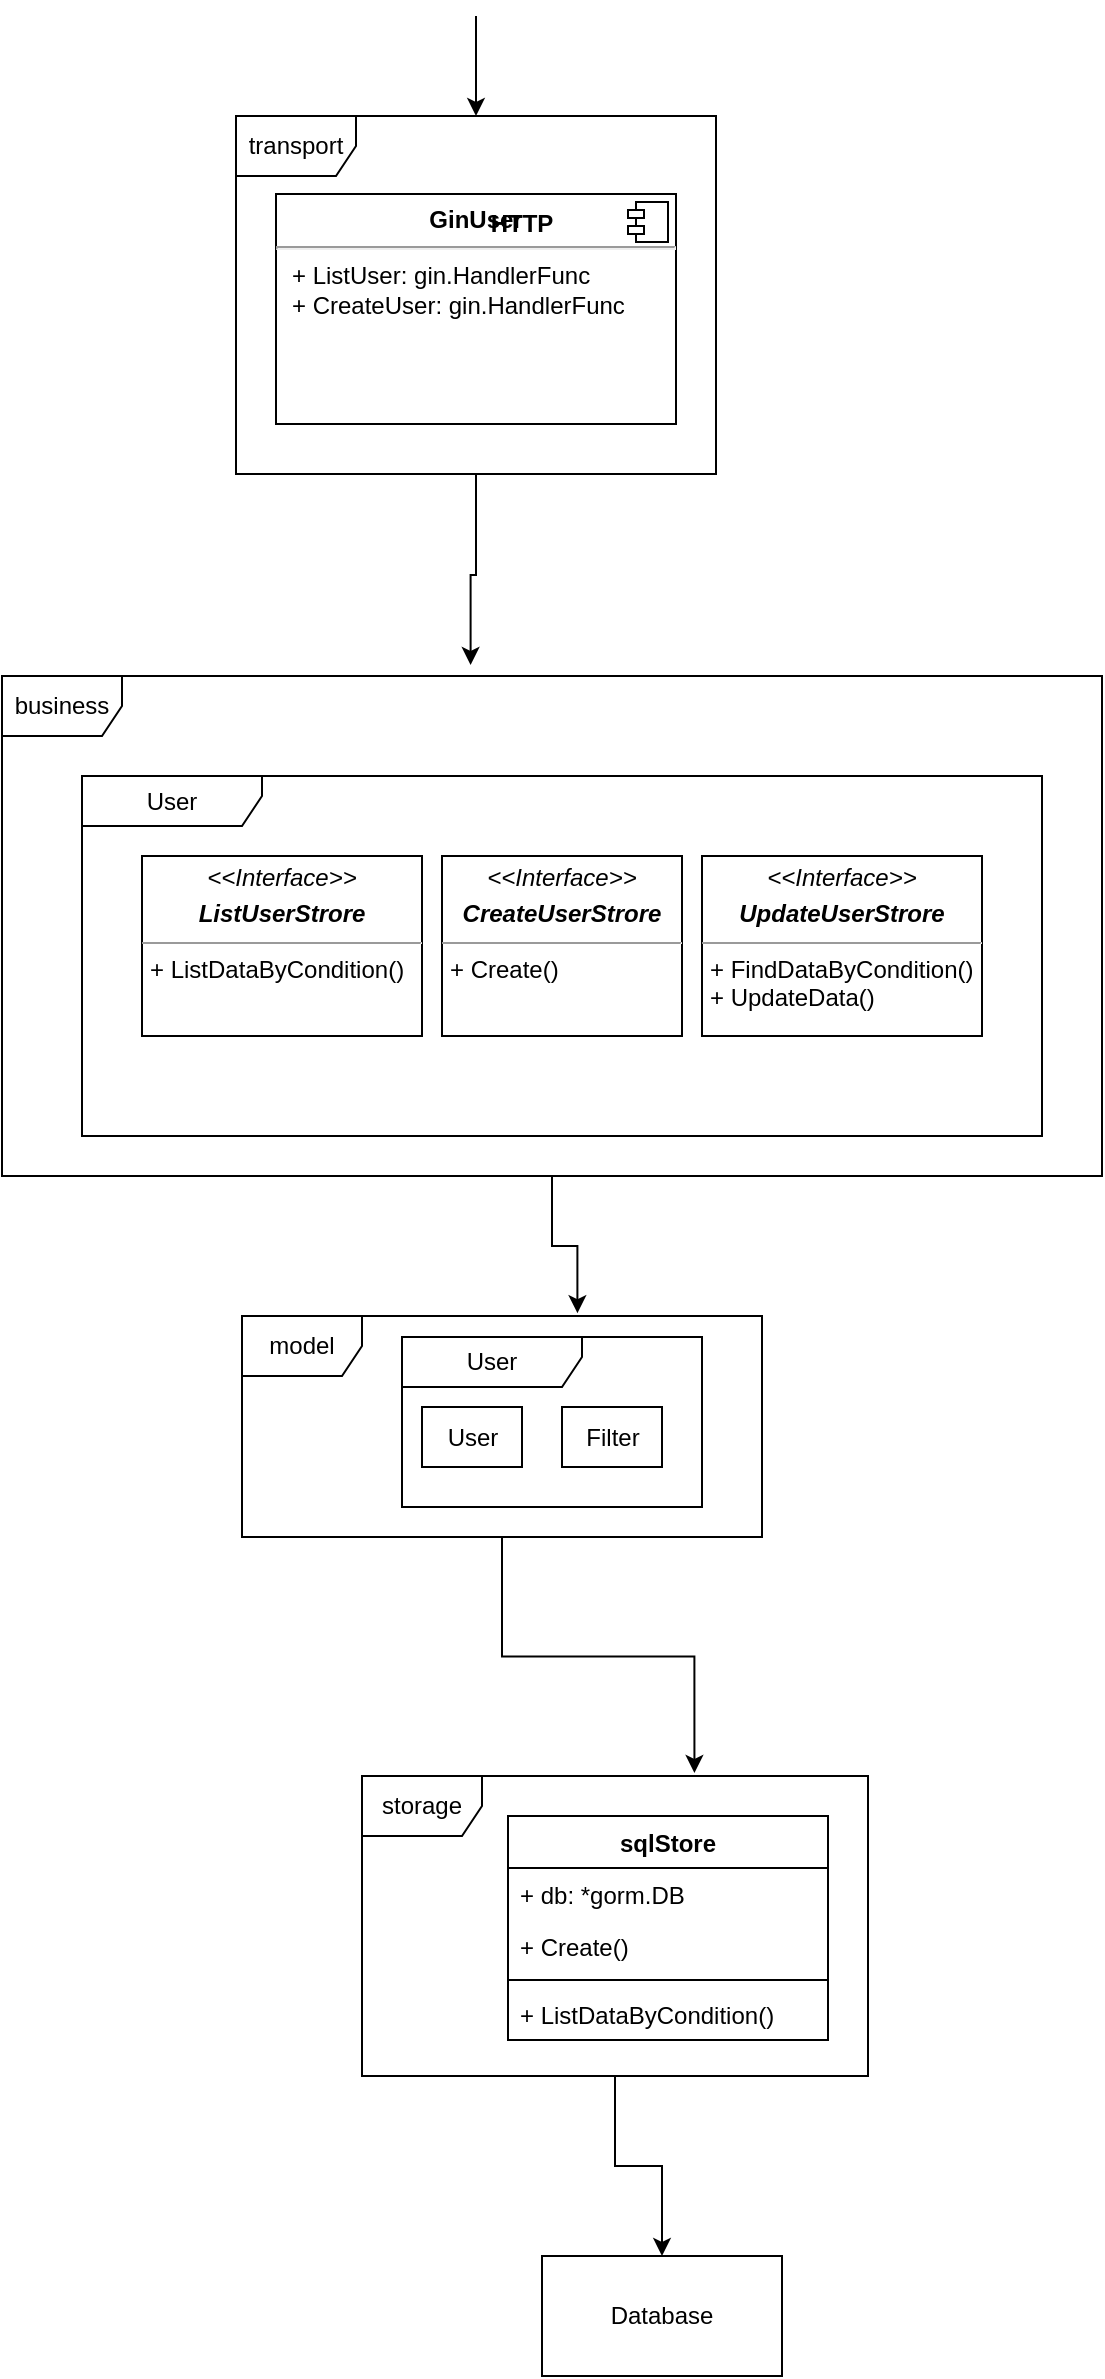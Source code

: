 <mxfile version="20.8.5" type="github">
  <diagram id="C5RBs43oDa-KdzZeNtuy" name="Page-1">
    <mxGraphModel dx="2420" dy="927" grid="1" gridSize="10" guides="1" tooltips="1" connect="1" arrows="1" fold="1" page="1" pageScale="1" pageWidth="827" pageHeight="1169" math="0" shadow="0">
      <root>
        <mxCell id="WIyWlLk6GJQsqaUBKTNV-0" />
        <mxCell id="WIyWlLk6GJQsqaUBKTNV-1" parent="WIyWlLk6GJQsqaUBKTNV-0" />
        <mxCell id="TCwCIjLNXAIV23vm3c6Q-21" value="" style="group" vertex="1" connectable="0" parent="WIyWlLk6GJQsqaUBKTNV-1">
          <mxGeometry x="70" y="690" width="260" height="110.5" as="geometry" />
        </mxCell>
        <mxCell id="TCwCIjLNXAIV23vm3c6Q-2" value="model" style="shape=umlFrame;whiteSpace=wrap;html=1;" vertex="1" parent="TCwCIjLNXAIV23vm3c6Q-21">
          <mxGeometry width="260" height="110.5" as="geometry" />
        </mxCell>
        <mxCell id="TCwCIjLNXAIV23vm3c6Q-5" value="User" style="shape=umlFrame;whiteSpace=wrap;html=1;width=90;height=25;" vertex="1" parent="TCwCIjLNXAIV23vm3c6Q-21">
          <mxGeometry x="80" y="10.5" width="150" height="85" as="geometry" />
        </mxCell>
        <mxCell id="TCwCIjLNXAIV23vm3c6Q-6" value="User" style="html=1;" vertex="1" parent="TCwCIjLNXAIV23vm3c6Q-21">
          <mxGeometry x="90" y="45.5" width="50" height="30" as="geometry" />
        </mxCell>
        <mxCell id="TCwCIjLNXAIV23vm3c6Q-7" value="Filter" style="html=1;" vertex="1" parent="TCwCIjLNXAIV23vm3c6Q-21">
          <mxGeometry x="160" y="45.5" width="50" height="30" as="geometry" />
        </mxCell>
        <mxCell id="TCwCIjLNXAIV23vm3c6Q-23" value="" style="group" vertex="1" connectable="0" parent="WIyWlLk6GJQsqaUBKTNV-1">
          <mxGeometry x="-50" y="370" width="550" height="250" as="geometry" />
        </mxCell>
        <mxCell id="TCwCIjLNXAIV23vm3c6Q-0" value="business" style="shape=umlFrame;whiteSpace=wrap;html=1;" vertex="1" parent="TCwCIjLNXAIV23vm3c6Q-23">
          <mxGeometry width="550" height="250" as="geometry" />
        </mxCell>
        <mxCell id="TCwCIjLNXAIV23vm3c6Q-22" value="" style="group" vertex="1" connectable="0" parent="TCwCIjLNXAIV23vm3c6Q-23">
          <mxGeometry x="40" y="50" width="480" height="180" as="geometry" />
        </mxCell>
        <mxCell id="TCwCIjLNXAIV23vm3c6Q-8" value="User" style="shape=umlFrame;whiteSpace=wrap;html=1;width=90;height=25;" vertex="1" parent="TCwCIjLNXAIV23vm3c6Q-22">
          <mxGeometry width="480" height="180" as="geometry" />
        </mxCell>
        <mxCell id="TCwCIjLNXAIV23vm3c6Q-9" value="&lt;p style=&quot;margin:0px;margin-top:4px;text-align:center;&quot;&gt;&lt;i&gt;&amp;lt;&amp;lt;Interface&amp;gt;&amp;gt;&lt;/i&gt;&lt;/p&gt;&lt;p style=&quot;margin:0px;margin-top:4px;text-align:center;&quot;&gt;&lt;i&gt;&lt;b&gt;UpdateUserStrore&lt;/b&gt;&lt;/i&gt;&lt;/p&gt;&lt;hr size=&quot;1&quot;&gt;&lt;p style=&quot;margin:0px;margin-left:4px;&quot;&gt;+ FindDataByCondition()&lt;br&gt;+ UpdateData()&lt;/p&gt;" style="verticalAlign=top;align=left;overflow=fill;fontSize=12;fontFamily=Helvetica;html=1;" vertex="1" parent="TCwCIjLNXAIV23vm3c6Q-22">
          <mxGeometry x="310" y="40" width="140" height="90" as="geometry" />
        </mxCell>
        <mxCell id="TCwCIjLNXAIV23vm3c6Q-10" value="&lt;p style=&quot;margin:0px;margin-top:4px;text-align:center;&quot;&gt;&lt;i&gt;&amp;lt;&amp;lt;Interface&amp;gt;&amp;gt;&lt;/i&gt;&lt;/p&gt;&lt;p style=&quot;margin:0px;margin-top:4px;text-align:center;&quot;&gt;&lt;i&gt;&lt;b&gt;CreateUserStrore&lt;/b&gt;&lt;/i&gt;&lt;/p&gt;&lt;hr size=&quot;1&quot;&gt;&lt;p style=&quot;margin:0px;margin-left:4px;&quot;&gt;+ Create()&lt;/p&gt;" style="verticalAlign=top;align=left;overflow=fill;fontSize=12;fontFamily=Helvetica;html=1;" vertex="1" parent="TCwCIjLNXAIV23vm3c6Q-22">
          <mxGeometry x="180" y="40" width="120" height="90" as="geometry" />
        </mxCell>
        <mxCell id="TCwCIjLNXAIV23vm3c6Q-11" value="&lt;p style=&quot;margin:0px;margin-top:4px;text-align:center;&quot;&gt;&lt;i&gt;&amp;lt;&amp;lt;Interface&amp;gt;&amp;gt;&lt;/i&gt;&lt;/p&gt;&lt;p style=&quot;margin:0px;margin-top:4px;text-align:center;&quot;&gt;&lt;i&gt;&lt;b&gt;ListUserStrore&lt;/b&gt;&lt;/i&gt;&lt;/p&gt;&lt;hr size=&quot;1&quot;&gt;&lt;p style=&quot;margin:0px;margin-left:4px;&quot;&gt;+&amp;nbsp;ListDataByCondition&lt;span style=&quot;background-color: initial;&quot;&gt;()&lt;/span&gt;&lt;/p&gt;" style="verticalAlign=top;align=left;overflow=fill;fontSize=12;fontFamily=Helvetica;html=1;" vertex="1" parent="TCwCIjLNXAIV23vm3c6Q-22">
          <mxGeometry x="30" y="40" width="140" height="90" as="geometry" />
        </mxCell>
        <mxCell id="TCwCIjLNXAIV23vm3c6Q-24" value="" style="group" vertex="1" connectable="0" parent="WIyWlLk6GJQsqaUBKTNV-1">
          <mxGeometry x="67" y="90" width="240" height="179" as="geometry" />
        </mxCell>
        <mxCell id="TCwCIjLNXAIV23vm3c6Q-18" value="transport" style="shape=umlFrame;whiteSpace=wrap;html=1;" vertex="1" parent="TCwCIjLNXAIV23vm3c6Q-24">
          <mxGeometry width="240" height="179" as="geometry" />
        </mxCell>
        <mxCell id="TCwCIjLNXAIV23vm3c6Q-19" value="&lt;p style=&quot;margin:0px;margin-top:6px;text-align:center;&quot;&gt;&lt;b&gt;GinUser&lt;/b&gt;&lt;/p&gt;&lt;hr&gt;&lt;p style=&quot;margin:0px;margin-left:8px;&quot;&gt;+ ListUser: gin.HandlerFunc&lt;br&gt;+ CreateUser: gin.HandlerFunc&lt;/p&gt;" style="align=left;overflow=fill;html=1;dropTarget=0;" vertex="1" parent="TCwCIjLNXAIV23vm3c6Q-24">
          <mxGeometry x="20" y="39" width="200" height="115" as="geometry" />
        </mxCell>
        <mxCell id="TCwCIjLNXAIV23vm3c6Q-20" value="" style="shape=component;jettyWidth=8;jettyHeight=4;" vertex="1" parent="TCwCIjLNXAIV23vm3c6Q-19">
          <mxGeometry x="1" width="20" height="20" relative="1" as="geometry">
            <mxPoint x="-24" y="4" as="offset" />
          </mxGeometry>
        </mxCell>
        <mxCell id="TCwCIjLNXAIV23vm3c6Q-25" value="" style="group" vertex="1" connectable="0" parent="WIyWlLk6GJQsqaUBKTNV-1">
          <mxGeometry x="130" y="920" width="253" height="150" as="geometry" />
        </mxCell>
        <mxCell id="TCwCIjLNXAIV23vm3c6Q-12" value="storage" style="shape=umlFrame;whiteSpace=wrap;html=1;" vertex="1" parent="TCwCIjLNXAIV23vm3c6Q-25">
          <mxGeometry width="253" height="150" as="geometry" />
        </mxCell>
        <mxCell id="TCwCIjLNXAIV23vm3c6Q-13" value="sqlStore" style="swimlane;fontStyle=1;align=center;verticalAlign=top;childLayout=stackLayout;horizontal=1;startSize=26;horizontalStack=0;resizeParent=1;resizeParentMax=0;resizeLast=0;collapsible=1;marginBottom=0;" vertex="1" parent="TCwCIjLNXAIV23vm3c6Q-25">
          <mxGeometry x="73" y="20" width="160" height="112" as="geometry" />
        </mxCell>
        <mxCell id="TCwCIjLNXAIV23vm3c6Q-14" value="+ db: *gorm.DB" style="text;strokeColor=none;fillColor=none;align=left;verticalAlign=top;spacingLeft=4;spacingRight=4;overflow=hidden;rotatable=0;points=[[0,0.5],[1,0.5]];portConstraint=eastwest;" vertex="1" parent="TCwCIjLNXAIV23vm3c6Q-13">
          <mxGeometry y="26" width="160" height="26" as="geometry" />
        </mxCell>
        <mxCell id="TCwCIjLNXAIV23vm3c6Q-16" value="+ Create()" style="text;strokeColor=none;fillColor=none;align=left;verticalAlign=top;spacingLeft=4;spacingRight=4;overflow=hidden;rotatable=0;points=[[0,0.5],[1,0.5]];portConstraint=eastwest;" vertex="1" parent="TCwCIjLNXAIV23vm3c6Q-13">
          <mxGeometry y="52" width="160" height="26" as="geometry" />
        </mxCell>
        <mxCell id="TCwCIjLNXAIV23vm3c6Q-15" value="" style="line;strokeWidth=1;fillColor=none;align=left;verticalAlign=middle;spacingTop=-1;spacingLeft=3;spacingRight=3;rotatable=0;labelPosition=right;points=[];portConstraint=eastwest;strokeColor=inherit;" vertex="1" parent="TCwCIjLNXAIV23vm3c6Q-13">
          <mxGeometry y="78" width="160" height="8" as="geometry" />
        </mxCell>
        <mxCell id="TCwCIjLNXAIV23vm3c6Q-17" value="+ ListDataByCondition()" style="text;strokeColor=none;fillColor=none;align=left;verticalAlign=top;spacingLeft=4;spacingRight=4;overflow=hidden;rotatable=0;points=[[0,0.5],[1,0.5]];portConstraint=eastwest;" vertex="1" parent="TCwCIjLNXAIV23vm3c6Q-13">
          <mxGeometry y="86" width="160" height="26" as="geometry" />
        </mxCell>
        <mxCell id="TCwCIjLNXAIV23vm3c6Q-26" value="" style="endArrow=classic;html=1;rounded=0;" edge="1" parent="WIyWlLk6GJQsqaUBKTNV-1" target="TCwCIjLNXAIV23vm3c6Q-18">
          <mxGeometry width="50" height="50" relative="1" as="geometry">
            <mxPoint x="187" y="40" as="sourcePoint" />
            <mxPoint x="230" y="40" as="targetPoint" />
          </mxGeometry>
        </mxCell>
        <mxCell id="TCwCIjLNXAIV23vm3c6Q-27" value="HTTP" style="text;align=center;fontStyle=1;verticalAlign=middle;spacingLeft=3;spacingRight=3;strokeColor=none;rotatable=0;points=[[0,0.5],[1,0.5]];portConstraint=eastwest;" vertex="1" parent="WIyWlLk6GJQsqaUBKTNV-1">
          <mxGeometry x="170" y="130" width="80" height="26" as="geometry" />
        </mxCell>
        <mxCell id="TCwCIjLNXAIV23vm3c6Q-28" value="" style="edgeStyle=orthogonalEdgeStyle;rounded=0;orthogonalLoop=1;jettySize=auto;html=1;entryX=0.426;entryY=-0.022;entryDx=0;entryDy=0;entryPerimeter=0;" edge="1" parent="WIyWlLk6GJQsqaUBKTNV-1" source="TCwCIjLNXAIV23vm3c6Q-18" target="TCwCIjLNXAIV23vm3c6Q-0">
          <mxGeometry relative="1" as="geometry" />
        </mxCell>
        <mxCell id="TCwCIjLNXAIV23vm3c6Q-29" value="" style="edgeStyle=orthogonalEdgeStyle;rounded=0;orthogonalLoop=1;jettySize=auto;html=1;entryX=0.645;entryY=-0.013;entryDx=0;entryDy=0;entryPerimeter=0;" edge="1" parent="WIyWlLk6GJQsqaUBKTNV-1" source="TCwCIjLNXAIV23vm3c6Q-0" target="TCwCIjLNXAIV23vm3c6Q-2">
          <mxGeometry relative="1" as="geometry" />
        </mxCell>
        <mxCell id="TCwCIjLNXAIV23vm3c6Q-30" value="" style="edgeStyle=orthogonalEdgeStyle;rounded=0;orthogonalLoop=1;jettySize=auto;html=1;entryX=0.657;entryY=-0.01;entryDx=0;entryDy=0;entryPerimeter=0;" edge="1" parent="WIyWlLk6GJQsqaUBKTNV-1" source="TCwCIjLNXAIV23vm3c6Q-2" target="TCwCIjLNXAIV23vm3c6Q-12">
          <mxGeometry relative="1" as="geometry" />
        </mxCell>
        <mxCell id="TCwCIjLNXAIV23vm3c6Q-31" value="Database" style="whiteSpace=wrap;html=1;" vertex="1" parent="WIyWlLk6GJQsqaUBKTNV-1">
          <mxGeometry x="220" y="1160" width="120" height="60" as="geometry" />
        </mxCell>
        <mxCell id="TCwCIjLNXAIV23vm3c6Q-32" value="" style="edgeStyle=orthogonalEdgeStyle;rounded=0;orthogonalLoop=1;jettySize=auto;html=1;" edge="1" parent="WIyWlLk6GJQsqaUBKTNV-1" source="TCwCIjLNXAIV23vm3c6Q-12" target="TCwCIjLNXAIV23vm3c6Q-31">
          <mxGeometry relative="1" as="geometry" />
        </mxCell>
      </root>
    </mxGraphModel>
  </diagram>
</mxfile>
